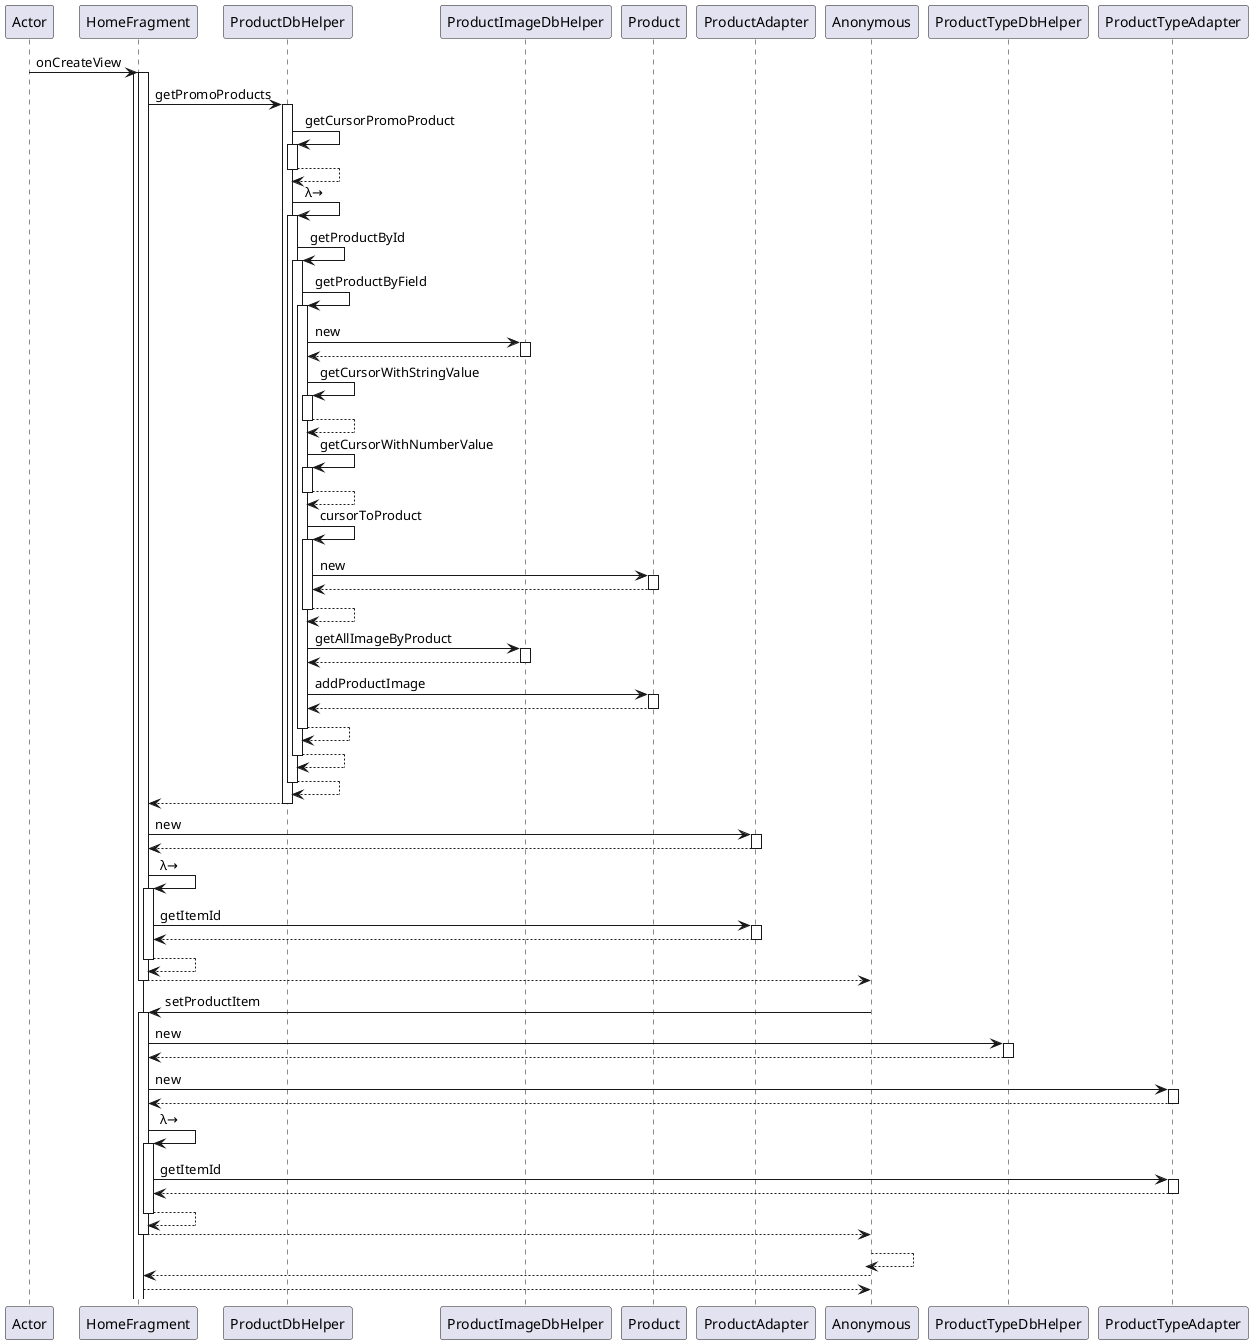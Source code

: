 @startuml
participant Actor
Actor -> HomeFragment : onCreateView
activate HomeFragment
activate HomeFragment
HomeFragment -> ProductDbHelper : getPromoProducts
activate ProductDbHelper
ProductDbHelper -> ProductDbHelper : getCursorPromoProduct
activate ProductDbHelper
ProductDbHelper --> ProductDbHelper
deactivate ProductDbHelper
ProductDbHelper -> ProductDbHelper : λ→
activate ProductDbHelper
ProductDbHelper -> ProductDbHelper : getProductById
activate ProductDbHelper
ProductDbHelper -> ProductDbHelper : getProductByField
activate ProductDbHelper
ProductDbHelper -> ProductImageDbHelper : new
activate ProductImageDbHelper
ProductImageDbHelper --> ProductDbHelper
deactivate ProductImageDbHelper
ProductDbHelper -> ProductDbHelper : getCursorWithStringValue
activate ProductDbHelper
ProductDbHelper --> ProductDbHelper
deactivate ProductDbHelper
ProductDbHelper -> ProductDbHelper : getCursorWithNumberValue
activate ProductDbHelper
ProductDbHelper --> ProductDbHelper
deactivate ProductDbHelper
ProductDbHelper -> ProductDbHelper : cursorToProduct
activate ProductDbHelper
ProductDbHelper -> Product : new
activate Product
Product --> ProductDbHelper
deactivate Product
ProductDbHelper --> ProductDbHelper
deactivate ProductDbHelper
ProductDbHelper -> ProductImageDbHelper : getAllImageByProduct
activate ProductImageDbHelper
ProductImageDbHelper --> ProductDbHelper
deactivate ProductImageDbHelper
ProductDbHelper -> Product : addProductImage
activate Product
Product --> ProductDbHelper
deactivate Product
ProductDbHelper --> ProductDbHelper
deactivate ProductDbHelper
ProductDbHelper --> ProductDbHelper
deactivate ProductDbHelper
ProductDbHelper --> ProductDbHelper
deactivate ProductDbHelper
ProductDbHelper --> HomeFragment
deactivate ProductDbHelper
HomeFragment -> ProductAdapter : new
activate ProductAdapter
ProductAdapter --> HomeFragment
deactivate ProductAdapter
HomeFragment -> HomeFragment : λ→
activate HomeFragment
HomeFragment -> ProductAdapter : getItemId
activate ProductAdapter
ProductAdapter --> HomeFragment
deactivate ProductAdapter
HomeFragment --> HomeFragment
deactivate HomeFragment
HomeFragment --> Anonymous
deactivate HomeFragment
Anonymous -> HomeFragment : setProductItem
activate HomeFragment
HomeFragment -> ProductTypeDbHelper : new
activate ProductTypeDbHelper
ProductTypeDbHelper --> HomeFragment
deactivate ProductTypeDbHelper
HomeFragment -> ProductTypeAdapter : new
activate ProductTypeAdapter
ProductTypeAdapter --> HomeFragment
deactivate ProductTypeAdapter
HomeFragment -> HomeFragment : λ→
activate HomeFragment
HomeFragment -> ProductTypeAdapter : getItemId
activate ProductTypeAdapter
ProductTypeAdapter --> HomeFragment
deactivate ProductTypeAdapter
HomeFragment --> HomeFragment
deactivate HomeFragment
HomeFragment --> Anonymous
deactivate HomeFragment
Anonymous --> Anonymous
deactivate Anonymous
Anonymous --> HomeFragment
deactivate Anonymous
return
@enduml